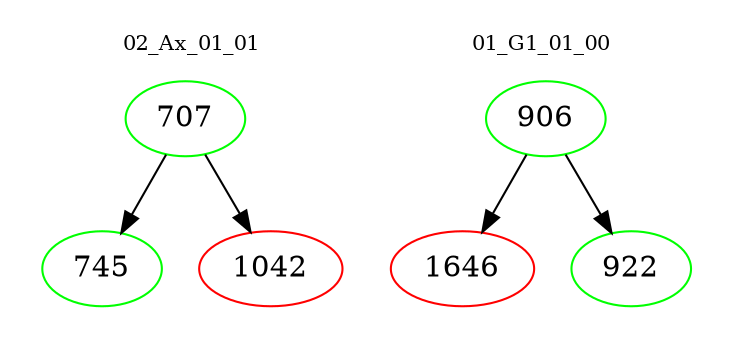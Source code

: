 digraph{
subgraph cluster_0 {
color = white
label = "02_Ax_01_01";
fontsize=10;
T0_707 [label="707", color="green"]
T0_707 -> T0_745 [color="black"]
T0_745 [label="745", color="green"]
T0_707 -> T0_1042 [color="black"]
T0_1042 [label="1042", color="red"]
}
subgraph cluster_1 {
color = white
label = "01_G1_01_00";
fontsize=10;
T1_906 [label="906", color="green"]
T1_906 -> T1_1646 [color="black"]
T1_1646 [label="1646", color="red"]
T1_906 -> T1_922 [color="black"]
T1_922 [label="922", color="green"]
}
}
